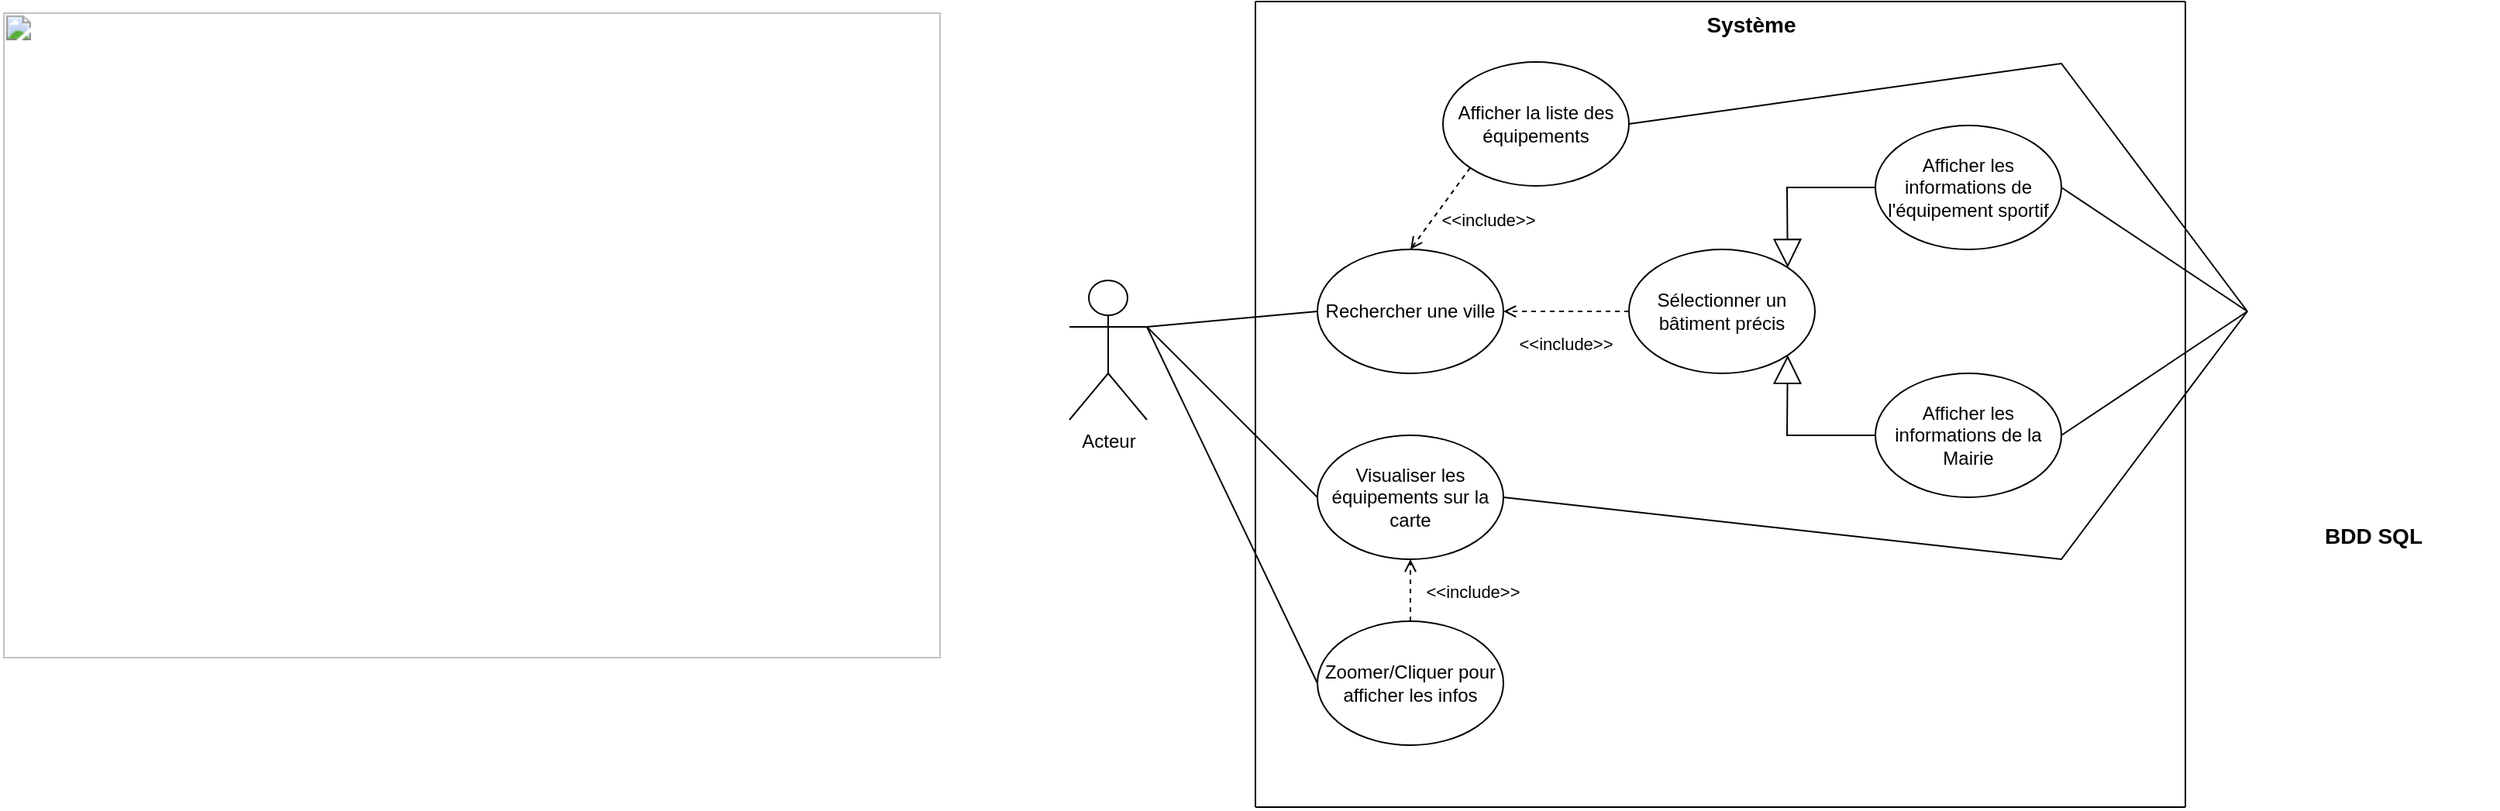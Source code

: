 <mxfile version="21.0.2" type="github">
  <diagram name="Page-1" id="cQ5CMKUKB73tTbLdVCQ3">
    <mxGraphModel dx="2440" dy="676" grid="1" gridSize="10" guides="1" tooltips="1" connect="1" arrows="1" fold="1" page="1" pageScale="1" pageWidth="827" pageHeight="1169" math="0" shadow="0">
      <root>
        <mxCell id="0" />
        <mxCell id="1" parent="0" />
        <mxCell id="fQxk1bWwGIDrLUCAxITk-1" value="&lt;b id=&quot;docs-internal-guid-f15a52aa-7fff-0456-3b0e-759d45cab837&quot; style=&quot;font-weight:normal;&quot;&gt;&lt;span style=&quot;font-size: 11pt; font-family: Calibri, sans-serif; color: rgb(0, 0, 0); background-color: transparent; font-weight: 400; font-style: normal; font-variant: normal; text-decoration: none; vertical-align: baseline;&quot;&gt;&lt;span style=&quot;border:none;display:inline-block;overflow:hidden;width:605px;height:417px;&quot;&gt;&lt;img style=&quot;margin-left:0px;margin-top:0px;&quot; height=&quot;417&quot; width=&quot;605&quot; src=&quot;https://lh6.googleusercontent.com/aCTbkOkElOAkrUbNfRCpfP3q19dkZI7UBnQjivF6lVaajDhupzTJxNvK3S3KvP3z4U8IYueknIGzIj5pHihlA7-HgSz0KfiKP7BLnSabxnwjCb4isjMlFX68IcekVhnEgP1MIDuBv7w1&quot;&gt;&lt;/span&gt;&lt;/span&gt;&lt;/b&gt;" style="text;whiteSpace=wrap;html=1;" vertex="1" parent="1">
          <mxGeometry x="-650" y="40" width="560" height="440" as="geometry" />
        </mxCell>
        <mxCell id="fQxk1bWwGIDrLUCAxITk-3" value="" style="endArrow=none;html=1;rounded=0;" edge="1" parent="1">
          <mxGeometry width="50" height="50" relative="1" as="geometry">
            <mxPoint x="160" y="40" as="sourcePoint" />
            <mxPoint x="760" y="40" as="targetPoint" />
          </mxGeometry>
        </mxCell>
        <mxCell id="fQxk1bWwGIDrLUCAxITk-4" value="" style="endArrow=none;html=1;rounded=0;" edge="1" parent="1">
          <mxGeometry width="50" height="50" relative="1" as="geometry">
            <mxPoint x="160" y="560" as="sourcePoint" />
            <mxPoint x="760" y="560" as="targetPoint" />
          </mxGeometry>
        </mxCell>
        <mxCell id="fQxk1bWwGIDrLUCAxITk-5" value="" style="endArrow=none;html=1;rounded=0;" edge="1" parent="1">
          <mxGeometry width="50" height="50" relative="1" as="geometry">
            <mxPoint x="160" y="40" as="sourcePoint" />
            <mxPoint x="160" y="560" as="targetPoint" />
          </mxGeometry>
        </mxCell>
        <mxCell id="fQxk1bWwGIDrLUCAxITk-6" value="" style="endArrow=none;html=1;rounded=0;" edge="1" parent="1">
          <mxGeometry width="50" height="50" relative="1" as="geometry">
            <mxPoint x="760" y="40" as="sourcePoint" />
            <mxPoint x="760" y="560" as="targetPoint" />
          </mxGeometry>
        </mxCell>
        <mxCell id="fQxk1bWwGIDrLUCAxITk-7" value="&lt;b&gt;&lt;font style=&quot;font-size: 14px;&quot;&gt;Système&lt;/font&gt;&lt;/b&gt;" style="text;html=1;strokeColor=none;fillColor=none;align=center;verticalAlign=middle;whiteSpace=wrap;rounded=0;" vertex="1" parent="1">
          <mxGeometry x="450" y="40" width="60" height="30" as="geometry" />
        </mxCell>
        <mxCell id="fQxk1bWwGIDrLUCAxITk-8" value="Afficher la liste des équipements" style="ellipse;whiteSpace=wrap;html=1;" vertex="1" parent="1">
          <mxGeometry x="281" y="79" width="120" height="80" as="geometry" />
        </mxCell>
        <mxCell id="fQxk1bWwGIDrLUCAxITk-9" value="Rechercher une ville" style="ellipse;whiteSpace=wrap;html=1;" vertex="1" parent="1">
          <mxGeometry x="200" y="200" width="120" height="80" as="geometry" />
        </mxCell>
        <mxCell id="fQxk1bWwGIDrLUCAxITk-10" value="Visualiser les équipements sur la carte" style="ellipse;whiteSpace=wrap;html=1;" vertex="1" parent="1">
          <mxGeometry x="200" y="320" width="120" height="80" as="geometry" />
        </mxCell>
        <mxCell id="fQxk1bWwGIDrLUCAxITk-11" value="Zoomer/Cliquer pour afficher les infos" style="ellipse;whiteSpace=wrap;html=1;" vertex="1" parent="1">
          <mxGeometry x="200" y="440" width="120" height="80" as="geometry" />
        </mxCell>
        <mxCell id="fQxk1bWwGIDrLUCAxITk-12" value="Sélectionner un bâtiment précis" style="ellipse;whiteSpace=wrap;html=1;" vertex="1" parent="1">
          <mxGeometry x="401" y="200" width="120" height="80" as="geometry" />
        </mxCell>
        <mxCell id="fQxk1bWwGIDrLUCAxITk-13" value="Afficher les informations de l&#39;équipement sportif" style="ellipse;whiteSpace=wrap;html=1;" vertex="1" parent="1">
          <mxGeometry x="560" y="120" width="120" height="80" as="geometry" />
        </mxCell>
        <mxCell id="fQxk1bWwGIDrLUCAxITk-14" value="Afficher les informations de la Mairie" style="ellipse;whiteSpace=wrap;html=1;" vertex="1" parent="1">
          <mxGeometry x="560" y="280" width="120" height="80" as="geometry" />
        </mxCell>
        <mxCell id="fQxk1bWwGIDrLUCAxITk-17" value="" style="shape=image;verticalLabelPosition=bottom;labelBackgroundColor=default;verticalAlign=top;aspect=fixed;imageAspect=0;image=https://cdn-icons-png.flaticon.com/512/149/149749.png;" vertex="1" parent="1">
          <mxGeometry x="800" y="159" width="162" height="162" as="geometry" />
        </mxCell>
        <mxCell id="fQxk1bWwGIDrLUCAxITk-18" value="&lt;font style=&quot;font-size: 14px;&quot;&gt;&lt;b&gt;BDD SQL&lt;/b&gt;&lt;/font&gt;" style="text;html=1;strokeColor=none;fillColor=none;align=center;verticalAlign=middle;whiteSpace=wrap;rounded=0;" vertex="1" parent="1">
          <mxGeometry x="826.5" y="370" width="109" height="30" as="geometry" />
        </mxCell>
        <mxCell id="fQxk1bWwGIDrLUCAxITk-19" value="Acteur" style="shape=umlActor;verticalLabelPosition=bottom;verticalAlign=top;html=1;outlineConnect=0;" vertex="1" parent="1">
          <mxGeometry x="40" y="220" width="50" height="90" as="geometry" />
        </mxCell>
        <mxCell id="fQxk1bWwGIDrLUCAxITk-25" value="&amp;lt;&amp;lt;include&amp;gt;&amp;gt;" style="html=1;verticalAlign=bottom;labelBackgroundColor=none;endArrow=open;endFill=0;dashed=1;rounded=0;entryX=0.5;entryY=1;entryDx=0;entryDy=0;" edge="1" parent="1" target="fQxk1bWwGIDrLUCAxITk-10">
          <mxGeometry x="-0.5" y="-40" width="160" relative="1" as="geometry">
            <mxPoint x="260" y="440" as="sourcePoint" />
            <mxPoint x="430" y="310" as="targetPoint" />
            <mxPoint as="offset" />
          </mxGeometry>
        </mxCell>
        <mxCell id="fQxk1bWwGIDrLUCAxITk-26" value="" style="endArrow=block;endSize=16;endFill=0;html=1;rounded=0;entryX=1;entryY=0;entryDx=0;entryDy=0;exitX=0;exitY=0.5;exitDx=0;exitDy=0;" edge="1" parent="1" source="fQxk1bWwGIDrLUCAxITk-13" target="fQxk1bWwGIDrLUCAxITk-12">
          <mxGeometry x="0.201" y="-47" width="160" relative="1" as="geometry">
            <mxPoint x="360" y="280" as="sourcePoint" />
            <mxPoint x="520" y="280" as="targetPoint" />
            <Array as="points">
              <mxPoint x="503" y="160" />
            </Array>
            <mxPoint as="offset" />
          </mxGeometry>
        </mxCell>
        <mxCell id="fQxk1bWwGIDrLUCAxITk-27" value="" style="endArrow=block;endSize=16;endFill=0;html=1;rounded=0;entryX=1;entryY=1;entryDx=0;entryDy=0;exitX=0;exitY=0.5;exitDx=0;exitDy=0;" edge="1" parent="1" source="fQxk1bWwGIDrLUCAxITk-14" target="fQxk1bWwGIDrLUCAxITk-12">
          <mxGeometry x="0.201" y="-47" width="160" relative="1" as="geometry">
            <mxPoint x="610" y="170" as="sourcePoint" />
            <mxPoint x="513" y="222" as="targetPoint" />
            <mxPoint as="offset" />
            <Array as="points">
              <mxPoint x="503" y="320" />
            </Array>
          </mxGeometry>
        </mxCell>
        <mxCell id="fQxk1bWwGIDrLUCAxITk-30" value="&amp;lt;&amp;lt;include&amp;gt;&amp;gt;" style="html=1;verticalAlign=bottom;labelBackgroundColor=none;endArrow=open;endFill=0;dashed=1;rounded=0;entryX=0.5;entryY=0;entryDx=0;entryDy=0;exitX=0;exitY=1;exitDx=0;exitDy=0;" edge="1" parent="1" source="fQxk1bWwGIDrLUCAxITk-8" target="fQxk1bWwGIDrLUCAxITk-9">
          <mxGeometry x="-0.151" y="34" width="160" relative="1" as="geometry">
            <mxPoint x="270" y="450" as="sourcePoint" />
            <mxPoint x="270" y="410" as="targetPoint" />
            <mxPoint as="offset" />
          </mxGeometry>
        </mxCell>
        <mxCell id="fQxk1bWwGIDrLUCAxITk-31" value="" style="endArrow=none;html=1;rounded=0;exitX=1;exitY=0.333;exitDx=0;exitDy=0;exitPerimeter=0;entryX=0;entryY=0.5;entryDx=0;entryDy=0;" edge="1" parent="1" source="fQxk1bWwGIDrLUCAxITk-19" target="fQxk1bWwGIDrLUCAxITk-9">
          <mxGeometry width="50" height="50" relative="1" as="geometry">
            <mxPoint x="250" y="380" as="sourcePoint" />
            <mxPoint x="300" y="330" as="targetPoint" />
          </mxGeometry>
        </mxCell>
        <mxCell id="fQxk1bWwGIDrLUCAxITk-32" value="" style="endArrow=none;html=1;rounded=0;exitX=1;exitY=0.333;exitDx=0;exitDy=0;exitPerimeter=0;entryX=0;entryY=0.5;entryDx=0;entryDy=0;" edge="1" parent="1" source="fQxk1bWwGIDrLUCAxITk-19" target="fQxk1bWwGIDrLUCAxITk-10">
          <mxGeometry width="50" height="50" relative="1" as="geometry">
            <mxPoint x="100" y="260" as="sourcePoint" />
            <mxPoint x="210" y="250" as="targetPoint" />
          </mxGeometry>
        </mxCell>
        <mxCell id="fQxk1bWwGIDrLUCAxITk-33" value="" style="endArrow=none;html=1;rounded=0;entryX=0;entryY=0.5;entryDx=0;entryDy=0;" edge="1" parent="1" target="fQxk1bWwGIDrLUCAxITk-11">
          <mxGeometry width="50" height="50" relative="1" as="geometry">
            <mxPoint x="90" y="250" as="sourcePoint" />
            <mxPoint x="210" y="370" as="targetPoint" />
          </mxGeometry>
        </mxCell>
        <mxCell id="fQxk1bWwGIDrLUCAxITk-35" value="" style="endArrow=none;html=1;rounded=0;exitX=1;exitY=0.5;exitDx=0;exitDy=0;entryX=0;entryY=0.5;entryDx=0;entryDy=0;" edge="1" parent="1" source="fQxk1bWwGIDrLUCAxITk-8" target="fQxk1bWwGIDrLUCAxITk-17">
          <mxGeometry width="50" height="50" relative="1" as="geometry">
            <mxPoint x="110" y="270" as="sourcePoint" />
            <mxPoint x="220" y="260" as="targetPoint" />
            <Array as="points">
              <mxPoint x="680" y="80" />
            </Array>
          </mxGeometry>
        </mxCell>
        <mxCell id="fQxk1bWwGIDrLUCAxITk-36" value="" style="endArrow=none;html=1;rounded=0;exitX=1;exitY=0.5;exitDx=0;exitDy=0;entryX=0;entryY=0.5;entryDx=0;entryDy=0;" edge="1" parent="1" source="fQxk1bWwGIDrLUCAxITk-10" target="fQxk1bWwGIDrLUCAxITk-17">
          <mxGeometry width="50" height="50" relative="1" as="geometry">
            <mxPoint x="330" y="130" as="sourcePoint" />
            <mxPoint x="810" y="250" as="targetPoint" />
            <Array as="points">
              <mxPoint x="680" y="400" />
            </Array>
          </mxGeometry>
        </mxCell>
        <mxCell id="fQxk1bWwGIDrLUCAxITk-37" value="" style="endArrow=none;html=1;rounded=0;exitX=1;exitY=0.5;exitDx=0;exitDy=0;" edge="1" parent="1" source="fQxk1bWwGIDrLUCAxITk-13">
          <mxGeometry width="50" height="50" relative="1" as="geometry">
            <mxPoint x="340" y="140" as="sourcePoint" />
            <mxPoint x="800" y="240" as="targetPoint" />
            <Array as="points" />
          </mxGeometry>
        </mxCell>
        <mxCell id="fQxk1bWwGIDrLUCAxITk-38" value="" style="endArrow=none;html=1;rounded=0;exitX=1;exitY=0.5;exitDx=0;exitDy=0;" edge="1" parent="1" source="fQxk1bWwGIDrLUCAxITk-14">
          <mxGeometry width="50" height="50" relative="1" as="geometry">
            <mxPoint x="730" y="170" as="sourcePoint" />
            <mxPoint x="800" y="240" as="targetPoint" />
            <Array as="points" />
          </mxGeometry>
        </mxCell>
        <mxCell id="fQxk1bWwGIDrLUCAxITk-39" value="&amp;lt;&amp;lt;include&amp;gt;&amp;gt;" style="html=1;verticalAlign=bottom;labelBackgroundColor=none;endArrow=open;endFill=0;dashed=1;rounded=0;entryX=1;entryY=0.5;entryDx=0;entryDy=0;exitX=0;exitY=0.5;exitDx=0;exitDy=0;" edge="1" parent="1" source="fQxk1bWwGIDrLUCAxITk-12" target="fQxk1bWwGIDrLUCAxITk-9">
          <mxGeometry x="0.012" y="30" width="160" relative="1" as="geometry">
            <mxPoint x="270" y="450" as="sourcePoint" />
            <mxPoint x="270" y="410" as="targetPoint" />
            <mxPoint as="offset" />
          </mxGeometry>
        </mxCell>
      </root>
    </mxGraphModel>
  </diagram>
</mxfile>
